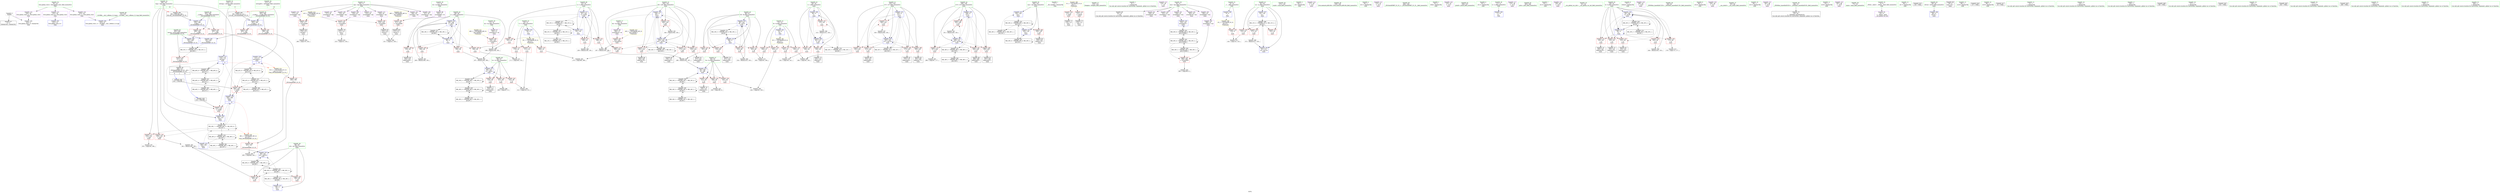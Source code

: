 digraph "SVFG" {
	label="SVFG";

	Node0x55fef9fcc8f0 [shape=record,color=grey,label="{NodeID: 0\nNullPtr}"];
	Node0x55fef9fcc8f0 -> Node0x55fef9ffff50[style=solid];
	Node0x55fef9fcc8f0 -> Node0x55fefa002320[style=solid];
	Node0x55fefa001910 [shape=record,color=red,label="{NodeID: 194\n408\<--393\n\<--__a.addr\n_ZSt3minIiERKT_S2_S2_\n}"];
	Node0x55fefa001910 -> Node0x55fefa00bea0[style=solid];
	Node0x55fef9ffeaa0 [shape=record,color=purple,label="{NodeID: 111\n315\<--26\narrayidx89\<--mp\nmain\n}"];
	Node0x55fef9fd2f10 [shape=record,color=green,label="{NodeID: 28\n15\<--16\ndy\<--dy_field_insensitive\nGlob }"];
	Node0x55fef9fd2f10 -> Node0x55fef9ffdf40[style=solid];
	Node0x55fefa0104c0 [shape=record,color=grey,label="{NodeID: 305\n288 = cmp(287, 177, )\n}"];
	Node0x55fefa003120 [shape=record,color=blue,label="{NodeID: 222\n100\<--259\ncan\<--\nmain\n}"];
	Node0x55fefa003120 -> Node0x55fefa020340[style=dashed];
	Node0x55fefa004b10 [shape=record,color=red,label="{NodeID: 139\n140\<--84\n\<--i\nmain\n}"];
	Node0x55fefa004b10 -> Node0x55fefa011240[style=solid];
	Node0x55fef9fff510 [shape=record,color=green,label="{NodeID: 56\n112\<--113\nref.tmp95\<--ref.tmp95_field_insensitive\nmain\n|{|<s1>10}}"];
	Node0x55fef9fff510 -> Node0x55fefa0036d0[style=solid];
	Node0x55fef9fff510:s1 -> Node0x55fefa0503b0[style=solid,color=red];
	Node0x55fefa036a60 [shape=record,color=yellow,style=double,label="{NodeID: 416\n36V_1 = ENCHI(MR_36V_0)\npts\{107 \}\nFun[_ZSt3minIiERKT_S2_S2_]}"];
	Node0x55fefa036a60 -> Node0x55fefa001c50[style=dashed];
	Node0x55fefa0061d0 [shape=record,color=red,label="{NodeID: 167\n262\<--102\n\<--i57\nmain\n}"];
	Node0x55fefa0061d0 -> Node0x55fefa00fd40[style=solid];
	Node0x55fefa000db0 [shape=record,color=black,label="{NodeID: 84\n279\<--278\nconv69\<--\nmain\n}"];
	Node0x55fefa000db0 -> Node0x55fefa010340[style=solid];
	Node0x55fef9fd0540 [shape=record,color=green,label="{NodeID: 1\n7\<--1\n__dso_handle\<--dummyObj\nGlob }"];
	Node0x55fefa029440 [shape=record,color=black,label="{NodeID: 361\nMR_36V_7 = PHI(MR_36V_11, MR_36V_6, )\npts\{107 \}\n|{|<s6>9}}"];
	Node0x55fefa029440 -> Node0x55fefa0069f0[style=dashed];
	Node0x55fefa029440 -> Node0x55fefa006ac0[style=dashed];
	Node0x55fefa029440 -> Node0x55fefa0072e0[style=dashed];
	Node0x55fefa029440 -> Node0x55fefa003600[style=dashed];
	Node0x55fefa029440 -> Node0x55fefa01c340[style=dashed];
	Node0x55fefa029440 -> Node0x55fefa029440[style=dashed];
	Node0x55fefa029440:s6 -> Node0x55fefa036a60[style=dashed,color=red];
	Node0x55fefa0019e0 [shape=record,color=red,label="{NodeID: 195\n399\<--395\n\<--__b.addr\n_ZSt3minIiERKT_S2_S2_\n}"];
	Node0x55fefa0019e0 -> Node0x55fefa001b80[style=solid];
	Node0x55fef9ffeb70 [shape=record,color=purple,label="{NodeID: 112\n318\<--26\narrayidx91\<--mp\nmain\n}"];
	Node0x55fef9ffeb70 -> Node0x55fefa007480[style=solid];
	Node0x55fef9fd3010 [shape=record,color=green,label="{NodeID: 29\n17\<--18\nch\<--ch_field_insensitive\nGlob }"];
	Node0x55fef9fd3010 -> Node0x55fef9ffe010[style=solid];
	Node0x55fefa009330 [shape=record,color=yellow,style=double,label="{NodeID: 389\n2V_1 = ENCHI(MR_2V_0)\npts\{1 \}\nFun[main]}"];
	Node0x55fefa009330 -> Node0x55fefa004700[style=dashed];
	Node0x55fefa009330 -> Node0x55fefa0047d0[style=dashed];
	Node0x55fefa010640 [shape=record,color=grey,label="{NodeID: 306\n212 = cmp(210, 211, )\n}"];
	Node0x55fefa0031f0 [shape=record,color=blue,label="{NodeID: 223\n102\<--9\ni57\<--\nmain\n}"];
	Node0x55fefa0031f0 -> Node0x55fefa0061d0[style=dashed];
	Node0x55fefa0031f0 -> Node0x55fefa0062a0[style=dashed];
	Node0x55fefa0031f0 -> Node0x55fefa006370[style=dashed];
	Node0x55fefa0031f0 -> Node0x55fefa006440[style=dashed];
	Node0x55fefa0031f0 -> Node0x55fefa006510[style=dashed];
	Node0x55fefa0031f0 -> Node0x55fefa00ba90[style=dashed];
	Node0x55fefa0031f0 -> Node0x55fefa01f630[style=dashed];
	Node0x55fefa004be0 [shape=record,color=red,label="{NodeID: 140\n144\<--84\n\<--i\nmain\n}"];
	Node0x55fefa004be0 -> Node0x55fefa0004c0[style=solid];
	Node0x55fef9fff5e0 [shape=record,color=green,label="{NodeID: 57\n119\<--120\nfreopen\<--freopen_field_insensitive\n}"];
	Node0x55fefa0062a0 [shape=record,color=red,label="{NodeID: 168\n272\<--102\n\<--i57\nmain\n}"];
	Node0x55fefa0062a0 -> Node0x55fefa000c10[style=solid];
	Node0x55fefa000e80 [shape=record,color=black,label="{NodeID: 85\n291\<--290\nidxprom77\<--\nmain\n}"];
	Node0x55fef9fd2300 [shape=record,color=green,label="{NodeID: 2\n9\<--1\n\<--dummyObj\nCan only get source location for instruction, argument, global var or function.}"];
	Node0x55fefa001ab0 [shape=record,color=red,label="{NodeID: 196\n405\<--395\n\<--__b.addr\n_ZSt3minIiERKT_S2_S2_\n}"];
	Node0x55fefa001ab0 -> Node0x55fefa00bdd0[style=solid];
	Node0x55fef9ffec40 [shape=record,color=purple,label="{NodeID: 113\n116\<--28\n\<--.str\nmain\n}"];
	Node0x55fef9fd3110 [shape=record,color=green,label="{NodeID: 30\n19\<--21\nhas\<--has_field_insensitive\nGlob }"];
	Node0x55fef9fd3110 -> Node0x55fefa000120[style=solid];
	Node0x55fef9fd3110 -> Node0x55fef9ffe0e0[style=solid];
	Node0x55fef9fd3110 -> Node0x55fef9ffe1b0[style=solid];
	Node0x55fef9fd3110 -> Node0x55fef9ffe280[style=solid];
	Node0x55fef9fd3110 -> Node0x55fef9ffe350[style=solid];
	Node0x55fef9fd3110 -> Node0x55fef9ffe420[style=solid];
	Node0x55fef9fd3110 -> Node0x55fef9ffe4f0[style=solid];
	Node0x55fefa009440 [shape=record,color=yellow,style=double,label="{NodeID: 390\n4V_1 = ENCHI(MR_4V_0)\npts\{10 \}\nFun[main]}"];
	Node0x55fefa009440 -> Node0x55fefa004080[style=dashed];
	Node0x55fefa0107c0 [shape=record,color=grey,label="{NodeID: 307\n335 = cmp(334, 284, )\n}"];
	Node0x55fefa0032c0 [shape=record,color=blue,label="{NodeID: 224\n104\<--9\nj61\<--\nmain\n}"];
	Node0x55fefa0032c0 -> Node0x55fefa0065e0[style=dashed];
	Node0x55fefa0032c0 -> Node0x55fefa0066b0[style=dashed];
	Node0x55fefa0032c0 -> Node0x55fefa006780[style=dashed];
	Node0x55fefa0032c0 -> Node0x55fefa006850[style=dashed];
	Node0x55fefa0032c0 -> Node0x55fefa006920[style=dashed];
	Node0x55fefa0032c0 -> Node0x55fefa0032c0[style=dashed];
	Node0x55fefa0032c0 -> Node0x55fefa00b9c0[style=dashed];
	Node0x55fefa0032c0 -> Node0x55fefa01f720[style=dashed];
	Node0x55fefa004cb0 [shape=record,color=red,label="{NodeID: 141\n151\<--84\n\<--i\nmain\n}"];
	Node0x55fefa004cb0 -> Node0x55fefa00f740[style=solid];
	Node0x55fef9fff6e0 [shape=record,color=green,label="{NodeID: 58\n127\<--128\nscanf\<--scanf_field_insensitive\n}"];
	Node0x55fefa006370 [shape=record,color=red,label="{NodeID: 169\n290\<--102\n\<--i57\nmain\n}"];
	Node0x55fefa006370 -> Node0x55fefa000e80[style=solid];
	Node0x55fefa000f50 [shape=record,color=black,label="{NodeID: 86\n294\<--293\nidxprom79\<--\nmain\n}"];
	Node0x55fef9fd2390 [shape=record,color=green,label="{NodeID: 3\n28\<--1\n.str\<--dummyObj\nGlob }"];
	Node0x55fefa001b80 [shape=record,color=red,label="{NodeID: 197\n400\<--399\n\<--\n_ZSt3minIiERKT_S2_S2_\n}"];
	Node0x55fefa001b80 -> Node0x55fefa00fbc0[style=solid];
	Node0x55fef9ffed10 [shape=record,color=purple,label="{NodeID: 114\n117\<--30\n\<--.str.1\nmain\n}"];
	Node0x55fef9fd3210 [shape=record,color=green,label="{NodeID: 31\n22\<--23\nR\<--R_field_insensitive\nGlob }"];
	Node0x55fef9fd3210 -> Node0x55fefa004150[style=solid];
	Node0x55fef9fd3210 -> Node0x55fefa004220[style=solid];
	Node0x55fef9fd3210 -> Node0x55fefa0042f0[style=solid];
	Node0x55fef9fd3210 -> Node0x55fefa0043c0[style=solid];
	Node0x55fef9fd3210 -> Node0x55fefa001f20[style=solid];
	Node0x55fefa009520 [shape=record,color=yellow,style=double,label="{NodeID: 391\n6V_1 = ENCHI(MR_6V_0)\npts\{23 \}\nFun[main]}"];
	Node0x55fefa009520 -> Node0x55fefa004150[style=dashed];
	Node0x55fefa009520 -> Node0x55fefa004220[style=dashed];
	Node0x55fefa009520 -> Node0x55fefa0042f0[style=dashed];
	Node0x55fefa009520 -> Node0x55fefa0043c0[style=dashed];
	Node0x55fefa010940 [shape=record,color=grey,label="{NodeID: 308\n208 = cmp(207, 9, )\n}"];
	Node0x55fefa003390 [shape=record,color=blue,label="{NodeID: 225\n106\<--284\ntmp\<--\nmain\n}"];
	Node0x55fefa003390 -> Node0x55fefa029440[style=dashed];
	Node0x55fefa004d80 [shape=record,color=red,label="{NodeID: 142\n163\<--86\n\<--i8\nmain\n}"];
	Node0x55fefa004d80 -> Node0x55fefa0110c0[style=solid];
	Node0x55fef9fff7e0 [shape=record,color=green,label="{NodeID: 59\n159\<--160\nllvm.memset.p0i8.i64\<--llvm.memset.p0i8.i64_field_insensitive\n}"];
	Node0x55fefa006440 [shape=record,color=red,label="{NodeID: 170\n313\<--102\n\<--i57\nmain\n}"];
	Node0x55fefa006440 -> Node0x55fefa001290[style=solid];
	Node0x55fefa001020 [shape=record,color=black,label="{NodeID: 87\n297\<--296\nidxprom81\<--\nmain\n}"];
	Node0x55fef9fd2420 [shape=record,color=green,label="{NodeID: 4\n30\<--1\n.str.1\<--dummyObj\nGlob }"];
	Node0x55fefa001c50 [shape=record,color=red,label="{NodeID: 198\n402\<--401\n\<--\n_ZSt3minIiERKT_S2_S2_\n}"];
	Node0x55fefa001c50 -> Node0x55fefa00fbc0[style=solid];
	Node0x55fef9ffede0 [shape=record,color=purple,label="{NodeID: 115\n122\<--33\n\<--.str.2\nmain\n}"];
	Node0x55fef9fd3310 [shape=record,color=green,label="{NodeID: 32\n24\<--25\nC\<--C_field_insensitive\nGlob }"];
	Node0x55fef9fd3310 -> Node0x55fefa004490[style=solid];
	Node0x55fef9fd3310 -> Node0x55fefa004560[style=solid];
	Node0x55fef9fd3310 -> Node0x55fefa004630[style=solid];
	Node0x55fef9fd3310 -> Node0x55fefa002020[style=solid];
	Node0x55fefa035560 [shape=record,color=yellow,style=double,label="{NodeID: 392\n8V_1 = ENCHI(MR_8V_0)\npts\{25 \}\nFun[main]}"];
	Node0x55fefa035560 -> Node0x55fefa004490[style=dashed];
	Node0x55fefa035560 -> Node0x55fefa004560[style=dashed];
	Node0x55fefa035560 -> Node0x55fefa004630[style=dashed];
	Node0x55fefa010ac0 [shape=record,color=grey,label="{NodeID: 309\n204 = cmp(202, 203, )\n}"];
	Node0x55fefa003460 [shape=record,color=blue,label="{NodeID: 226\n108\<--9\nk73\<--\nmain\n}"];
	Node0x55fefa003460 -> Node0x55fefa006b90[style=dashed];
	Node0x55fefa003460 -> Node0x55fefa006c60[style=dashed];
	Node0x55fefa003460 -> Node0x55fefa006d30[style=dashed];
	Node0x55fefa003460 -> Node0x55fefa006e00[style=dashed];
	Node0x55fefa003460 -> Node0x55fefa00b750[style=dashed];
	Node0x55fefa003460 -> Node0x55fefa01c840[style=dashed];
	Node0x55fefa004e50 [shape=record,color=red,label="{NodeID: 143\n181\<--86\n\<--i8\nmain\n}"];
	Node0x55fefa004e50 -> Node0x55fefa00e9c0[style=solid];
	Node0x55fef9fff8e0 [shape=record,color=green,label="{NodeID: 60\n304\<--305\n_ZSt3minIiERKT_S2_S2_\<--_ZSt3minIiERKT_S2_S2__field_insensitive\n}"];
	Node0x55fefa006510 [shape=record,color=red,label="{NodeID: 171\n349\<--102\n\<--i57\nmain\n}"];
	Node0x55fefa006510 -> Node0x55fefa00f8c0[style=solid];
	Node0x55fefa0010f0 [shape=record,color=black,label="{NodeID: 88\n309\<--308\nidxprom85\<--\nmain\n}"];
	Node0x55fef9fd24b0 [shape=record,color=green,label="{NodeID: 5\n32\<--1\nstdin\<--dummyObj\nGlob }"];
	Node0x55fefa001d20 [shape=record,color=blue,label="{NodeID: 199\n8\<--9\n_\<--\nGlob }"];
	Node0x55fefa001d20 -> Node0x55fefa009440[style=dashed];
	Node0x55fefa0037d0 [shape=record,color=purple,label="{NodeID: 116\n123\<--35\n\<--.str.3\nmain\n}"];
	Node0x55fef9fd3410 [shape=record,color=green,label="{NodeID: 33\n26\<--27\nmp\<--mp_field_insensitive\nGlob }"];
	Node0x55fef9fd3410 -> Node0x55fef9ffe5c0[style=solid];
	Node0x55fef9fd3410 -> Node0x55fef9ffe690[style=solid];
	Node0x55fef9fd3410 -> Node0x55fef9ffe760[style=solid];
	Node0x55fef9fd3410 -> Node0x55fef9ffe830[style=solid];
	Node0x55fef9fd3410 -> Node0x55fef9ffe900[style=solid];
	Node0x55fef9fd3410 -> Node0x55fef9ffe9d0[style=solid];
	Node0x55fef9fd3410 -> Node0x55fef9ffeaa0[style=solid];
	Node0x55fef9fd3410 -> Node0x55fef9ffeb70[style=solid];
	Node0x55fefa010c40 [shape=record,color=grey,label="{NodeID: 310\n200 = cmp(199, 9, )\n}"];
	Node0x55fefa003530 [shape=record,color=blue,label="{NodeID: 227\n110\<--130\nref.tmp\<--\nmain\n|{|<s3>9}}"];
	Node0x55fefa003530 -> Node0x55fefa0072e0[style=dashed];
	Node0x55fefa003530 -> Node0x55fefa007550[style=dashed];
	Node0x55fefa003530 -> Node0x55fefa02ad40[style=dashed];
	Node0x55fefa003530:s3 -> Node0x55fefa036950[style=dashed,color=red];
	Node0x55fefa004f20 [shape=record,color=red,label="{NodeID: 144\n226\<--86\n\<--i8\nmain\n}"];
	Node0x55fefa004f20 -> Node0x55fefa0009a0[style=solid];
	Node0x55fef9fff9e0 [shape=record,color=green,label="{NodeID: 61\n356\<--357\nprintf\<--printf_field_insensitive\n}"];
	Node0x55fefa0065e0 [shape=record,color=red,label="{NodeID: 172\n268\<--104\n\<--j61\nmain\n}"];
	Node0x55fefa0065e0 -> Node0x55fefa0101c0[style=solid];
	Node0x55fefa0011c0 [shape=record,color=black,label="{NodeID: 89\n312\<--311\nconv87\<--\nmain\n}"];
	Node0x55fefa0011c0 -> Node0x55fefa00fa40[style=solid];
	Node0x55fef9fd14c0 [shape=record,color=green,label="{NodeID: 6\n33\<--1\n.str.2\<--dummyObj\nGlob }"];
	Node0x55fefa02ad40 [shape=record,color=black,label="{NodeID: 366\nMR_40V_8 = PHI(MR_40V_7, MR_40V_6, )\npts\{111 \}\n}"];
	Node0x55fefa02ad40 -> Node0x55fefa003530[style=dashed];
	Node0x55fefa02ad40 -> Node0x55fefa01cd40[style=dashed];
	Node0x55fefa02ad40 -> Node0x55fefa02ad40[style=dashed];
	Node0x55fefa001e20 [shape=record,color=blue,label="{NodeID: 200\n11\<--9\nn\<--\nGlob }"];
	Node0x55fefa0038a0 [shape=record,color=purple,label="{NodeID: 117\n125\<--38\n\<--.str.4\nmain\n}"];
	Node0x55fef9fd3510 [shape=record,color=green,label="{NodeID: 34\n50\<--54\nllvm.global_ctors\<--llvm.global_ctors_field_insensitive\nGlob }"];
	Node0x55fef9fd3510 -> Node0x55fefa003d80[style=solid];
	Node0x55fef9fd3510 -> Node0x55fefa003e80[style=solid];
	Node0x55fef9fd3510 -> Node0x55fefa003f80[style=solid];
	Node0x55fefa010dc0 [shape=record,color=grey,label="{NodeID: 311\n171 = cmp(169, 170, )\n}"];
	Node0x55fefa003600 [shape=record,color=blue,label="{NodeID: 228\n106\<--306\ntmp\<--\nmain\n|{|<s3>10}}"];
	Node0x55fefa003600 -> Node0x55fefa007550[style=dashed];
	Node0x55fefa003600 -> Node0x55fefa00b680[style=dashed];
	Node0x55fefa003600 -> Node0x55fefa029440[style=dashed];
	Node0x55fefa003600:s3 -> Node0x55fefa036a60[style=dashed,color=red];
	Node0x55fefa004ff0 [shape=record,color=red,label="{NodeID: 145\n253\<--86\n\<--i8\nmain\n}"];
	Node0x55fefa004ff0 -> Node0x55fefa00e540[style=solid];
	Node0x55fef9fffae0 [shape=record,color=green,label="{NodeID: 62\n363\<--364\nputs\<--puts_field_insensitive\n}"];
	Node0x55fefa0066b0 [shape=record,color=red,label="{NodeID: 173\n275\<--104\n\<--j61\nmain\n}"];
	Node0x55fefa0066b0 -> Node0x55fefa000ce0[style=solid];
	Node0x55fefa001290 [shape=record,color=black,label="{NodeID: 90\n314\<--313\nidxprom88\<--\nmain\n}"];
	Node0x55fef9fd1550 [shape=record,color=green,label="{NodeID: 7\n35\<--1\n.str.3\<--dummyObj\nGlob }"];
	Node0x55fefa02b240 [shape=record,color=black,label="{NodeID: 367\nMR_42V_9 = PHI(MR_42V_8, MR_42V_6, )\npts\{113 \}\n}"];
	Node0x55fefa02b240 -> Node0x55fefa0072e0[style=dashed];
	Node0x55fefa02b240 -> Node0x55fefa0036d0[style=dashed];
	Node0x55fefa02b240 -> Node0x55fefa01d240[style=dashed];
	Node0x55fefa02b240 -> Node0x55fefa02b240[style=dashed];
	Node0x55fefa00e540 [shape=record,color=grey,label="{NodeID: 284\n254 = Binary(253, 130, )\n}"];
	Node0x55fefa00e540 -> Node0x55fefa002f80[style=solid];
	Node0x55fefa001f20 [shape=record,color=blue,label="{NodeID: 201\n22\<--9\nR\<--\nGlob }"];
	Node0x55fefa001f20 -> Node0x55fefa009520[style=dashed];
	Node0x55fefa003970 [shape=record,color=purple,label="{NodeID: 118\n136\<--40\n\<--.str.5\nmain\n}"];
	Node0x55fef9fd3610 [shape=record,color=green,label="{NodeID: 35\n55\<--56\n__cxx_global_var_init\<--__cxx_global_var_init_field_insensitive\n}"];
	Node0x55fefa010f40 [shape=record,color=grey,label="{NodeID: 312\n176 = cmp(175, 177, )\n}"];
	Node0x55fefa0036d0 [shape=record,color=blue,label="{NodeID: 229\n112\<--9\nref.tmp95\<--\nmain\n|{|<s2>10}}"];
	Node0x55fefa0036d0 -> Node0x55fefa007550[style=dashed];
	Node0x55fefa0036d0 -> Node0x55fefa02b240[style=dashed];
	Node0x55fefa0036d0:s2 -> Node0x55fefa036950[style=dashed,color=red];
	Node0x55fefa0050c0 [shape=record,color=red,label="{NodeID: 146\n169\<--88\n\<--j\nmain\n}"];
	Node0x55fefa0050c0 -> Node0x55fefa010dc0[style=solid];
	Node0x55fef9fffbe0 [shape=record,color=green,label="{NodeID: 63\n391\<--392\nretval\<--retval_field_insensitive\n_ZSt3minIiERKT_S2_S2_\n}"];
	Node0x55fef9fffbe0 -> Node0x55fefa001770[style=solid];
	Node0x55fef9fffbe0 -> Node0x55fefa00bdd0[style=solid];
	Node0x55fef9fffbe0 -> Node0x55fefa00bea0[style=solid];
	Node0x55fefa006780 [shape=record,color=red,label="{NodeID: 174\n293\<--104\n\<--j61\nmain\n}"];
	Node0x55fefa006780 -> Node0x55fefa000f50[style=solid];
	Node0x55fefa001360 [shape=record,color=black,label="{NodeID: 91\n317\<--316\nidxprom90\<--\nmain\n}"];
	Node0x55fef9fd15e0 [shape=record,color=green,label="{NodeID: 8\n37\<--1\nstdout\<--dummyObj\nGlob }"];
	Node0x55fefa02b740 [shape=record,color=black,label="{NodeID: 368\nMR_55V_3 = PHI(MR_55V_4, MR_55V_2, )\npts\{392 \}\n}"];
	Node0x55fefa02b740 -> Node0x55fefa001770[style=dashed];
	Node0x55fefa00e6c0 [shape=record,color=grey,label="{NodeID: 285\n249 = Binary(248, 130, )\n}"];
	Node0x55fefa00e6c0 -> Node0x55fefa002eb0[style=solid];
	Node0x55fefa002020 [shape=record,color=blue,label="{NodeID: 202\n24\<--9\nC\<--\nGlob }"];
	Node0x55fefa002020 -> Node0x55fefa035560[style=dashed];
	Node0x55fefa003a40 [shape=record,color=purple,label="{NodeID: 119\n148\<--42\n\<--.str.6\nmain\n}"];
	Node0x55fef9fd3710 [shape=record,color=green,label="{NodeID: 36\n59\<--60\n_ZNSt8ios_base4InitC1Ev\<--_ZNSt8ios_base4InitC1Ev_field_insensitive\n}"];
	Node0x55fefa0110c0 [shape=record,color=grey,label="{NodeID: 313\n165 = cmp(163, 164, )\n}"];
	Node0x55fefa00b680 [shape=record,color=blue,label="{NodeID: 230\n106\<--325\ntmp\<--\nmain\n}"];
	Node0x55fefa00b680 -> Node0x55fefa029440[style=dashed];
	Node0x55fefa005190 [shape=record,color=red,label="{NodeID: 147\n190\<--88\n\<--j\nmain\n}"];
	Node0x55fefa005190 -> Node0x55fefa00f5c0[style=solid];
	Node0x55fef9fffcb0 [shape=record,color=green,label="{NodeID: 64\n393\<--394\n__a.addr\<--__a.addr_field_insensitive\n_ZSt3minIiERKT_S2_S2_\n}"];
	Node0x55fef9fffcb0 -> Node0x55fefa001840[style=solid];
	Node0x55fef9fffcb0 -> Node0x55fefa001910[style=solid];
	Node0x55fef9fffcb0 -> Node0x55fefa00bc30[style=solid];
	Node0x55fefa006850 [shape=record,color=red,label="{NodeID: 175\n316\<--104\n\<--j61\nmain\n}"];
	Node0x55fefa006850 -> Node0x55fefa001360[style=solid];
	Node0x55fefa001430 [shape=record,color=black,label="{NodeID: 92\n320\<--319\nconv92\<--\nmain\n}"];
	Node0x55fefa001430 -> Node0x55fefa00fa40[style=solid];
	Node0x55fef9fd1670 [shape=record,color=green,label="{NodeID: 9\n38\<--1\n.str.4\<--dummyObj\nGlob }"];
	Node0x55fefa02bc40 [shape=record,color=black,label="{NodeID: 369\nMR_12V_3 = PHI(MR_12V_4, MR_12V_2, )\npts\{83 \}\n}"];
	Node0x55fefa02bc40 -> Node0x55fefa0048a0[style=dashed];
	Node0x55fefa02bc40 -> Node0x55fefa004970[style=dashed];
	Node0x55fefa02bc40 -> Node0x55fefa004a40[style=dashed];
	Node0x55fefa02bc40 -> Node0x55fefa00bb60[style=dashed];
	Node0x55fefa00e840 [shape=record,color=grey,label="{NodeID: 286\n372 = Binary(371, 130, )\n}"];
	Node0x55fefa00e840 -> Node0x55fefa00bb60[style=solid];
	Node0x55fefa002120 [shape=record,color=blue,label="{NodeID: 203\n422\<--51\nllvm.global_ctors_0\<--\nGlob }"];
	Node0x55fefa003b10 [shape=record,color=purple,label="{NodeID: 120\n354\<--44\n\<--.str.7\nmain\n}"];
	Node0x55fef9ffd5a0 [shape=record,color=green,label="{NodeID: 37\n65\<--66\n__cxa_atexit\<--__cxa_atexit_field_insensitive\n}"];
	Node0x55fefa011240 [shape=record,color=grey,label="{NodeID: 314\n142 = cmp(140, 141, )\n}"];
	Node0x55fefa00b750 [shape=record,color=blue,label="{NodeID: 231\n108\<--331\nk73\<--inc100\nmain\n}"];
	Node0x55fefa00b750 -> Node0x55fefa006b90[style=dashed];
	Node0x55fefa00b750 -> Node0x55fefa006c60[style=dashed];
	Node0x55fefa00b750 -> Node0x55fefa006d30[style=dashed];
	Node0x55fefa00b750 -> Node0x55fefa006e00[style=dashed];
	Node0x55fefa00b750 -> Node0x55fefa00b750[style=dashed];
	Node0x55fefa00b750 -> Node0x55fefa01c840[style=dashed];
	Node0x55fefa005260 [shape=record,color=red,label="{NodeID: 148\n229\<--88\n\<--j\nmain\n}"];
	Node0x55fefa005260 -> Node0x55fefa000a70[style=solid];
	Node0x55fef9fffd80 [shape=record,color=green,label="{NodeID: 65\n395\<--396\n__b.addr\<--__b.addr_field_insensitive\n_ZSt3minIiERKT_S2_S2_\n}"];
	Node0x55fef9fffd80 -> Node0x55fefa0019e0[style=solid];
	Node0x55fef9fffd80 -> Node0x55fefa001ab0[style=solid];
	Node0x55fef9fffd80 -> Node0x55fefa00bd00[style=solid];
	Node0x55fefa006920 [shape=record,color=red,label="{NodeID: 176\n344\<--104\n\<--j61\nmain\n}"];
	Node0x55fefa006920 -> Node0x55fefa00f140[style=solid];
	Node0x55fefa001500 [shape=record,color=black,label="{NodeID: 93\n359\<--358\ntobool113\<--\nmain\n}"];
	Node0x55fef9fd0240 [shape=record,color=green,label="{NodeID: 10\n40\<--1\n.str.5\<--dummyObj\nGlob }"];
	Node0x55fefa02c140 [shape=record,color=black,label="{NodeID: 370\nMR_14V_2 = PHI(MR_14V_4, MR_14V_1, )\npts\{85 \}\n}"];
	Node0x55fefa02c140 -> Node0x55fefa0025c0[style=dashed];
	Node0x55fefa00e9c0 [shape=record,color=grey,label="{NodeID: 287\n188 = Binary(181, 187, )\n}"];
	Node0x55fefa00e9c0 -> Node0x55fefa002aa0[style=solid];
	Node0x55fefa002220 [shape=record,color=blue,label="{NodeID: 204\n423\<--52\nllvm.global_ctors_1\<--_GLOBAL__sub_I_elfness_0_0.cpp\nGlob }"];
	Node0x55fefa003be0 [shape=record,color=purple,label="{NodeID: 121\n361\<--46\n\<--.str.8\nmain\n}"];
	Node0x55fef9ffd630 [shape=record,color=green,label="{NodeID: 38\n64\<--70\n_ZNSt8ios_base4InitD1Ev\<--_ZNSt8ios_base4InitD1Ev_field_insensitive\n}"];
	Node0x55fef9ffd630 -> Node0x55fefa000220[style=solid];
	Node0x55fefa0113c0 [shape=record,color=grey,label="{NodeID: 315\n134 = cmp(132, 133, )\n}"];
	Node0x55fefa00b820 [shape=record,color=blue,label="{NodeID: 232\n100\<--156\ncan\<--\nmain\n}"];
	Node0x55fefa00b820 -> Node0x55fefa024e40[style=dashed];
	Node0x55fefa005330 [shape=record,color=red,label="{NodeID: 149\n248\<--88\n\<--j\nmain\n}"];
	Node0x55fefa005330 -> Node0x55fefa00e6c0[style=solid];
	Node0x55fef9fffe50 [shape=record,color=green,label="{NodeID: 66\n52\<--418\n_GLOBAL__sub_I_elfness_0_0.cpp\<--_GLOBAL__sub_I_elfness_0_0.cpp_field_insensitive\n}"];
	Node0x55fef9fffe50 -> Node0x55fefa002220[style=solid];
	Node0x55fefa0069f0 [shape=record,color=red,label="{NodeID: 177\n334\<--106\n\<--tmp\nmain\n}"];
	Node0x55fefa0069f0 -> Node0x55fefa0107c0[style=solid];
	Node0x55fefa0015d0 [shape=record,color=black,label="{NodeID: 94\n388\<--411\n_ZSt3minIiERKT_S2_S2__ret\<--\n_ZSt3minIiERKT_S2_S2_\n|{<s0>9|<s1>10}}"];
	Node0x55fefa0015d0:s0 -> Node0x55fefa04fab0[style=solid,color=blue];
	Node0x55fefa0015d0:s1 -> Node0x55fefa04fca0[style=solid,color=blue];
	Node0x55fef9fd02d0 [shape=record,color=green,label="{NodeID: 11\n42\<--1\n.str.6\<--dummyObj\nGlob }"];
	Node0x55fefa02c640 [shape=record,color=black,label="{NodeID: 371\nMR_16V_2 = PHI(MR_16V_4, MR_16V_1, )\npts\{87 \}\n}"];
	Node0x55fefa02c640 -> Node0x55fefa002760[style=dashed];
	Node0x55fefa00eb40 [shape=record,color=grey,label="{NodeID: 288\n187 = Binary(185, 186, )\n}"];
	Node0x55fefa00eb40 -> Node0x55fefa00e9c0[style=solid];
	Node0x55fefa002320 [shape=record,color=blue, style = dotted,label="{NodeID: 205\n424\<--3\nllvm.global_ctors_2\<--dummyVal\nGlob }"];
	Node0x55fefa003cb0 [shape=record,color=purple,label="{NodeID: 122\n367\<--48\n\<--.str.9\nmain\n}"];
	Node0x55fef9ffd6f0 [shape=record,color=green,label="{NodeID: 39\n77\<--78\nmain\<--main_field_insensitive\n}"];
	Node0x55fefa00b8f0 [shape=record,color=blue,label="{NodeID: 233\n98\<--341\nret\<--add105\nmain\n}"];
	Node0x55fefa00b8f0 -> Node0x55fefa024940[style=dashed];
	Node0x55fefa005400 [shape=record,color=red,label="{NodeID: 150\n175\<--90\n\<--k\nmain\n}"];
	Node0x55fefa005400 -> Node0x55fefa010f40[style=solid];
	Node0x55fef9ffff50 [shape=record,color=black,label="{NodeID: 67\n2\<--3\ndummyVal\<--dummyVal\n}"];
	Node0x55fefa006ac0 [shape=record,color=red,label="{NodeID: 178\n339\<--106\n\<--tmp\nmain\n}"];
	Node0x55fefa006ac0 -> Node0x55fefa00f2c0[style=solid];
	Node0x55fefa0016a0 [shape=record,color=purple,label="{NodeID: 95\n61\<--4\n\<--_ZStL8__ioinit\n__cxx_global_var_init\n}"];
	Node0x55fef9fd03a0 [shape=record,color=green,label="{NodeID: 12\n44\<--1\n.str.7\<--dummyObj\nGlob }"];
	Node0x55fefa04f7b0 [shape=record,color=black,label="{NodeID: 455\n126 = PHI()\n}"];
	Node0x55fefa02cb40 [shape=record,color=black,label="{NodeID: 372\nMR_18V_2 = PHI(MR_18V_3, MR_18V_1, )\npts\{89 \}\n}"];
	Node0x55fefa02cb40 -> Node0x55fefa002830[style=dashed];
	Node0x55fefa02cb40 -> Node0x55fefa02cb40[style=dashed];
	Node0x55fefa00ecc0 [shape=record,color=grey,label="{NodeID: 289\n239 = Binary(238, 130, )\n}"];
	Node0x55fefa00ecc0 -> Node0x55fefa002d10[style=solid];
	Node0x55fefa002420 [shape=record,color=blue,label="{NodeID: 206\n80\<--9\nretval\<--\nmain\n}"];
	Node0x55fefa003d80 [shape=record,color=purple,label="{NodeID: 123\n422\<--50\nllvm.global_ctors_0\<--llvm.global_ctors\nGlob }"];
	Node0x55fefa003d80 -> Node0x55fefa002120[style=solid];
	Node0x55fef9ffd7f0 [shape=record,color=green,label="{NodeID: 40\n80\<--81\nretval\<--retval_field_insensitive\nmain\n}"];
	Node0x55fef9ffd7f0 -> Node0x55fefa002420[style=solid];
	Node0x55fefa00b9c0 [shape=record,color=blue,label="{NodeID: 234\n104\<--345\nj61\<--inc107\nmain\n}"];
	Node0x55fefa00b9c0 -> Node0x55fefa0065e0[style=dashed];
	Node0x55fefa00b9c0 -> Node0x55fefa0066b0[style=dashed];
	Node0x55fefa00b9c0 -> Node0x55fefa006780[style=dashed];
	Node0x55fefa00b9c0 -> Node0x55fefa006850[style=dashed];
	Node0x55fefa00b9c0 -> Node0x55fefa006920[style=dashed];
	Node0x55fefa00b9c0 -> Node0x55fefa0032c0[style=dashed];
	Node0x55fefa00b9c0 -> Node0x55fefa00b9c0[style=dashed];
	Node0x55fefa00b9c0 -> Node0x55fefa01f720[style=dashed];
	Node0x55fefa0054d0 [shape=record,color=red,label="{NodeID: 151\n182\<--90\n\<--k\nmain\n}"];
	Node0x55fefa0054d0 -> Node0x55fefa000590[style=solid];
	Node0x55fefa000050 [shape=record,color=black,label="{NodeID: 68\n79\<--9\nmain_ret\<--\nmain\n}"];
	Node0x55fefa024440 [shape=record,color=black,label="{NodeID: 345\nMR_50V_4 = PHI(MR_50V_5, MR_50V_3, )\npts\{210000 \}\n}"];
	Node0x55fefa024440 -> Node0x55fefa007210[style=dashed];
	Node0x55fefa024440 -> Node0x55fefa024440[style=dashed];
	Node0x55fefa024440 -> Node0x55fefa027640[style=dashed];
	Node0x55fefa024440 -> Node0x55fefa007f30[style=dashed];
	Node0x55fefa006b90 [shape=record,color=red,label="{NodeID: 179\n287\<--108\n\<--k73\nmain\n}"];
	Node0x55fefa006b90 -> Node0x55fefa0104c0[style=solid];
	Node0x55fef9ffde70 [shape=record,color=purple,label="{NodeID: 96\n184\<--13\narrayidx20\<--dx\nmain\n}"];
	Node0x55fef9ffde70 -> Node0x55fefa006ed0[style=solid];
	Node0x55fef9fd0470 [shape=record,color=green,label="{NodeID: 13\n46\<--1\n.str.8\<--dummyObj\nGlob }"];
	Node0x55fefa04f8b0 [shape=record,color=black,label="{NodeID: 456\n137 = PHI()\n}"];
	Node0x55fefa02d040 [shape=record,color=black,label="{NodeID: 373\nMR_20V_2 = PHI(MR_20V_3, MR_20V_1, )\npts\{91 \}\n}"];
	Node0x55fefa02d040 -> Node0x55fefa01e140[style=dashed];
	Node0x55fefa00ee40 [shape=record,color=grey,label="{NodeID: 290\n244 = Binary(243, 130, )\n}"];
	Node0x55fefa00ee40 -> Node0x55fefa002de0[style=solid];
	Node0x55fefa0024f0 [shape=record,color=blue,label="{NodeID: 207\n82\<--130\nca\<--\nmain\n}"];
	Node0x55fefa0024f0 -> Node0x55fefa02bc40[style=dashed];
	Node0x55fefa003e80 [shape=record,color=purple,label="{NodeID: 124\n423\<--50\nllvm.global_ctors_1\<--llvm.global_ctors\nGlob }"];
	Node0x55fefa003e80 -> Node0x55fefa002220[style=solid];
	Node0x55fef9ffd8c0 [shape=record,color=green,label="{NodeID: 41\n82\<--83\nca\<--ca_field_insensitive\nmain\n}"];
	Node0x55fef9ffd8c0 -> Node0x55fefa0048a0[style=solid];
	Node0x55fef9ffd8c0 -> Node0x55fefa004970[style=solid];
	Node0x55fef9ffd8c0 -> Node0x55fefa004a40[style=solid];
	Node0x55fef9ffd8c0 -> Node0x55fefa0024f0[style=solid];
	Node0x55fef9ffd8c0 -> Node0x55fefa00bb60[style=solid];
	Node0x55fefa00ba90 [shape=record,color=blue,label="{NodeID: 235\n102\<--350\ni57\<--inc110\nmain\n}"];
	Node0x55fefa00ba90 -> Node0x55fefa0061d0[style=dashed];
	Node0x55fefa00ba90 -> Node0x55fefa0062a0[style=dashed];
	Node0x55fefa00ba90 -> Node0x55fefa006370[style=dashed];
	Node0x55fefa00ba90 -> Node0x55fefa006440[style=dashed];
	Node0x55fefa00ba90 -> Node0x55fefa006510[style=dashed];
	Node0x55fefa00ba90 -> Node0x55fefa00ba90[style=dashed];
	Node0x55fefa00ba90 -> Node0x55fefa01f630[style=dashed];
	Node0x55fefa0055a0 [shape=record,color=red,label="{NodeID: 152\n191\<--90\n\<--k\nmain\n}"];
	Node0x55fefa0055a0 -> Node0x55fefa000660[style=solid];
	Node0x55fefa000120 [shape=record,color=black,label="{NodeID: 69\n20\<--19\n\<--has\nCan only get source location for instruction, argument, global var or function.}"];
	Node0x55fefa024940 [shape=record,color=black,label="{NodeID: 346\nMR_28V_6 = PHI(MR_28V_7, MR_28V_5, )\npts\{99 \}\n}"];
	Node0x55fefa024940 -> Node0x55fefa005f60[style=dashed];
	Node0x55fefa024940 -> Node0x55fefa00b8f0[style=dashed];
	Node0x55fefa024940 -> Node0x55fefa01fe40[style=dashed];
	Node0x55fefa024940 -> Node0x55fefa024940[style=dashed];
	Node0x55fefa006c60 [shape=record,color=red,label="{NodeID: 180\n296\<--108\n\<--k73\nmain\n}"];
	Node0x55fefa006c60 -> Node0x55fefa001020[style=solid];
	Node0x55fef9ffdf40 [shape=record,color=purple,label="{NodeID: 97\n193\<--15\narrayidx22\<--dy\nmain\n}"];
	Node0x55fef9ffdf40 -> Node0x55fefa006fa0[style=solid];
	Node0x55fef9fccab0 [shape=record,color=green,label="{NodeID: 14\n48\<--1\n.str.9\<--dummyObj\nGlob }"];
	Node0x55fefa04f9b0 [shape=record,color=black,label="{NodeID: 457\n62 = PHI()\n}"];
	Node0x55fefa02d540 [shape=record,color=black,label="{NodeID: 374\nMR_22V_2 = PHI(MR_22V_3, MR_22V_1, )\npts\{93 \}\n}"];
	Node0x55fefa02d540 -> Node0x55fefa01e640[style=dashed];
	Node0x55fefa00efc0 [shape=record,color=grey,label="{NodeID: 291\n331 = Binary(330, 130, )\n}"];
	Node0x55fefa00efc0 -> Node0x55fefa00b750[style=solid];
	Node0x55fefa0025c0 [shape=record,color=blue,label="{NodeID: 208\n84\<--9\ni\<--\nmain\n}"];
	Node0x55fefa0025c0 -> Node0x55fefa004b10[style=dashed];
	Node0x55fefa0025c0 -> Node0x55fefa004be0[style=dashed];
	Node0x55fefa0025c0 -> Node0x55fefa004cb0[style=dashed];
	Node0x55fefa0025c0 -> Node0x55fefa002690[style=dashed];
	Node0x55fefa0025c0 -> Node0x55fefa02c140[style=dashed];
	Node0x55fefa003f80 [shape=record,color=purple,label="{NodeID: 125\n424\<--50\nllvm.global_ctors_2\<--llvm.global_ctors\nGlob }"];
	Node0x55fefa003f80 -> Node0x55fefa002320[style=solid];
	Node0x55fef9ffd990 [shape=record,color=green,label="{NodeID: 42\n84\<--85\ni\<--i_field_insensitive\nmain\n}"];
	Node0x55fef9ffd990 -> Node0x55fefa004b10[style=solid];
	Node0x55fef9ffd990 -> Node0x55fefa004be0[style=solid];
	Node0x55fef9ffd990 -> Node0x55fefa004cb0[style=solid];
	Node0x55fef9ffd990 -> Node0x55fefa0025c0[style=solid];
	Node0x55fef9ffd990 -> Node0x55fefa002690[style=solid];
	Node0x55fefa00bb60 [shape=record,color=blue,label="{NodeID: 236\n82\<--372\nca\<--inc119\nmain\n}"];
	Node0x55fefa00bb60 -> Node0x55fefa02bc40[style=dashed];
	Node0x55fefa005670 [shape=record,color=red,label="{NodeID: 153\n232\<--90\n\<--k\nmain\n}"];
	Node0x55fefa005670 -> Node0x55fefa000b40[style=solid];
	Node0x55fefa000220 [shape=record,color=black,label="{NodeID: 70\n63\<--64\n\<--_ZNSt8ios_base4InitD1Ev\nCan only get source location for instruction, argument, global var or function.}"];
	Node0x55fefa024e40 [shape=record,color=black,label="{NodeID: 347\nMR_30V_6 = PHI(MR_30V_8, MR_30V_5, )\npts\{101 \}\n}"];
	Node0x55fefa024e40 -> Node0x55fefa00b820[style=dashed];
	Node0x55fefa024e40 -> Node0x55fefa020340[style=dashed];
	Node0x55fefa024e40 -> Node0x55fefa024e40[style=dashed];
	Node0x55fefa006d30 [shape=record,color=red,label="{NodeID: 181\n308\<--108\n\<--k73\nmain\n}"];
	Node0x55fefa006d30 -> Node0x55fefa0010f0[style=solid];
	Node0x55fef9ffe010 [shape=record,color=purple,label="{NodeID: 98\n310\<--17\narrayidx86\<--ch\nmain\n}"];
	Node0x55fef9ffe010 -> Node0x55fefa0073b0[style=solid];
	Node0x55fef9fccb80 [shape=record,color=green,label="{NodeID: 15\n51\<--1\n\<--dummyObj\nCan only get source location for instruction, argument, global var or function.}"];
	Node0x55fefa04fab0 [shape=record,color=black,label="{NodeID: 458\n303 = PHI(388, )\n}"];
	Node0x55fefa04fab0 -> Node0x55fefa0072e0[style=solid];
	Node0x55fefa02da40 [shape=record,color=black,label="{NodeID: 375\nMR_24V_2 = PHI(MR_24V_3, MR_24V_1, )\npts\{95 \}\n}"];
	Node0x55fefa02da40 -> Node0x55fefa01eb40[style=dashed];
	Node0x55fefa00f140 [shape=record,color=grey,label="{NodeID: 292\n345 = Binary(344, 130, )\n}"];
	Node0x55fefa00f140 -> Node0x55fefa00b9c0[style=solid];
	Node0x55fefa002690 [shape=record,color=blue,label="{NodeID: 209\n84\<--152\ni\<--inc\nmain\n}"];
	Node0x55fefa002690 -> Node0x55fefa004b10[style=dashed];
	Node0x55fefa002690 -> Node0x55fefa004be0[style=dashed];
	Node0x55fefa002690 -> Node0x55fefa004cb0[style=dashed];
	Node0x55fefa002690 -> Node0x55fefa002690[style=dashed];
	Node0x55fefa002690 -> Node0x55fefa02c140[style=dashed];
	Node0x55fefa004080 [shape=record,color=red,label="{NodeID: 126\n133\<--8\n\<--_\nmain\n}"];
	Node0x55fefa004080 -> Node0x55fefa0113c0[style=solid];
	Node0x55fef9ffda60 [shape=record,color=green,label="{NodeID: 43\n86\<--87\ni8\<--i8_field_insensitive\nmain\n}"];
	Node0x55fef9ffda60 -> Node0x55fefa004d80[style=solid];
	Node0x55fef9ffda60 -> Node0x55fefa004e50[style=solid];
	Node0x55fef9ffda60 -> Node0x55fefa004f20[style=solid];
	Node0x55fef9ffda60 -> Node0x55fefa004ff0[style=solid];
	Node0x55fef9ffda60 -> Node0x55fefa002760[style=solid];
	Node0x55fef9ffda60 -> Node0x55fefa002f80[style=solid];
	Node0x55fefa01c340 [shape=record,color=black,label="{NodeID: 320\nMR_36V_4 = PHI(MR_36V_5, MR_36V_3, )\npts\{107 \}\n}"];
	Node0x55fefa01c340 -> Node0x55fefa003390[style=dashed];
	Node0x55fefa01c340 -> Node0x55fefa01c340[style=dashed];
	Node0x55fefa01c340 -> Node0x55fefa030080[style=dashed];
	Node0x55fefa00bc30 [shape=record,color=blue,label="{NodeID: 237\n393\<--389\n__a.addr\<--__a\n_ZSt3minIiERKT_S2_S2_\n}"];
	Node0x55fefa00bc30 -> Node0x55fefa001840[style=dashed];
	Node0x55fefa00bc30 -> Node0x55fefa001910[style=dashed];
	Node0x55fefa005740 [shape=record,color=red,label="{NodeID: 154\n243\<--90\n\<--k\nmain\n}"];
	Node0x55fefa005740 -> Node0x55fefa00ee40[style=solid];
	Node0x55fefa000320 [shape=record,color=black,label="{NodeID: 71\n118\<--115\ncall\<--\nmain\n}"];
	Node0x55fefa006e00 [shape=record,color=red,label="{NodeID: 182\n330\<--108\n\<--k73\nmain\n}"];
	Node0x55fefa006e00 -> Node0x55fefa00efc0[style=solid];
	Node0x55fef9ffe0e0 [shape=record,color=purple,label="{NodeID: 99\n228\<--19\narrayidx39\<--has\nmain\n}"];
	Node0x55fef9fccc50 [shape=record,color=green,label="{NodeID: 16\n130\<--1\n\<--dummyObj\nCan only get source location for instruction, argument, global var or function.}"];
	Node0x55fefa04fca0 [shape=record,color=black,label="{NodeID: 459\n324 = PHI(388, )\n}"];
	Node0x55fefa04fca0 -> Node0x55fefa007550[style=solid];
	Node0x55fefa02df40 [shape=record,color=black,label="{NodeID: 376\nMR_26V_2 = PHI(MR_26V_3, MR_26V_1, )\npts\{97 \}\n}"];
	Node0x55fefa02df40 -> Node0x55fefa01f850[style=dashed];
	Node0x55fefa00f2c0 [shape=record,color=grey,label="{NodeID: 293\n341 = Binary(340, 339, )\n}"];
	Node0x55fefa00f2c0 -> Node0x55fefa00b8f0[style=solid];
	Node0x55fefa002760 [shape=record,color=blue,label="{NodeID: 210\n86\<--9\ni8\<--\nmain\n}"];
	Node0x55fefa002760 -> Node0x55fefa004d80[style=dashed];
	Node0x55fefa002760 -> Node0x55fefa004e50[style=dashed];
	Node0x55fefa002760 -> Node0x55fefa004f20[style=dashed];
	Node0x55fefa002760 -> Node0x55fefa004ff0[style=dashed];
	Node0x55fefa002760 -> Node0x55fefa002f80[style=dashed];
	Node0x55fefa002760 -> Node0x55fefa02c640[style=dashed];
	Node0x55fefa004150 [shape=record,color=red,label="{NodeID: 127\n141\<--22\n\<--R\nmain\n}"];
	Node0x55fefa004150 -> Node0x55fefa011240[style=solid];
	Node0x55fef9ffdb30 [shape=record,color=green,label="{NodeID: 44\n88\<--89\nj\<--j_field_insensitive\nmain\n}"];
	Node0x55fef9ffdb30 -> Node0x55fefa0050c0[style=solid];
	Node0x55fef9ffdb30 -> Node0x55fefa005190[style=solid];
	Node0x55fef9ffdb30 -> Node0x55fefa005260[style=solid];
	Node0x55fef9ffdb30 -> Node0x55fefa005330[style=solid];
	Node0x55fef9ffdb30 -> Node0x55fefa002830[style=solid];
	Node0x55fef9ffdb30 -> Node0x55fefa002eb0[style=solid];
	Node0x55fefa01c840 [shape=record,color=black,label="{NodeID: 321\nMR_38V_4 = PHI(MR_38V_5, MR_38V_3, )\npts\{109 \}\n}"];
	Node0x55fefa01c840 -> Node0x55fefa003460[style=dashed];
	Node0x55fefa01c840 -> Node0x55fefa01c840[style=dashed];
	Node0x55fefa01c840 -> Node0x55fefa030550[style=dashed];
	Node0x55fefa00bd00 [shape=record,color=blue,label="{NodeID: 238\n395\<--390\n__b.addr\<--__b\n_ZSt3minIiERKT_S2_S2_\n}"];
	Node0x55fefa00bd00 -> Node0x55fefa0019e0[style=dashed];
	Node0x55fefa00bd00 -> Node0x55fefa001ab0[style=dashed];
	Node0x55fefa005810 [shape=record,color=red,label="{NodeID: 155\n186\<--92\n\<--L\nmain\n}"];
	Node0x55fefa005810 -> Node0x55fefa00eb40[style=solid];
	Node0x55fefa0003f0 [shape=record,color=black,label="{NodeID: 72\n124\<--121\ncall1\<--\nmain\n}"];
	Node0x55fefa006ed0 [shape=record,color=red,label="{NodeID: 183\n185\<--184\n\<--arrayidx20\nmain\n}"];
	Node0x55fefa006ed0 -> Node0x55fefa00eb40[style=solid];
	Node0x55fef9ffe1b0 [shape=record,color=purple,label="{NodeID: 100\n231\<--19\narrayidx41\<--has\nmain\n}"];
	Node0x55fef9fccd20 [shape=record,color=green,label="{NodeID: 17\n156\<--1\n\<--dummyObj\nCan only get source location for instruction, argument, global var or function.}"];
	Node0x55fefa04fda0 [shape=record,color=black,label="{NodeID: 460\n149 = PHI()\n}"];
	Node0x55fefa01f040 [shape=record,color=black,label="{NodeID: 377\nMR_28V_2 = PHI(MR_28V_4, MR_28V_1, )\npts\{99 \}\n}"];
	Node0x55fefa01f040 -> Node0x55fefa003050[style=dashed];
	Node0x55fefa00f440 [shape=record,color=grey,label="{NodeID: 294\n196 = Binary(194, 195, )\n}"];
	Node0x55fefa00f440 -> Node0x55fefa00f5c0[style=solid];
	Node0x55fefa002830 [shape=record,color=blue,label="{NodeID: 211\n88\<--9\nj\<--\nmain\n}"];
	Node0x55fefa002830 -> Node0x55fefa0050c0[style=dashed];
	Node0x55fefa002830 -> Node0x55fefa005190[style=dashed];
	Node0x55fefa002830 -> Node0x55fefa005260[style=dashed];
	Node0x55fefa002830 -> Node0x55fefa005330[style=dashed];
	Node0x55fefa002830 -> Node0x55fefa002830[style=dashed];
	Node0x55fefa002830 -> Node0x55fefa002eb0[style=dashed];
	Node0x55fefa002830 -> Node0x55fefa02cb40[style=dashed];
	Node0x55fefa004220 [shape=record,color=red,label="{NodeID: 128\n164\<--22\n\<--R\nmain\n}"];
	Node0x55fefa004220 -> Node0x55fefa0110c0[style=solid];
	Node0x55fef9ffdc00 [shape=record,color=green,label="{NodeID: 45\n90\<--91\nk\<--k_field_insensitive\nmain\n}"];
	Node0x55fef9ffdc00 -> Node0x55fefa005400[style=solid];
	Node0x55fef9ffdc00 -> Node0x55fefa0054d0[style=solid];
	Node0x55fef9ffdc00 -> Node0x55fefa0055a0[style=solid];
	Node0x55fef9ffdc00 -> Node0x55fefa005670[style=solid];
	Node0x55fef9ffdc00 -> Node0x55fefa005740[style=solid];
	Node0x55fef9ffdc00 -> Node0x55fefa002900[style=solid];
	Node0x55fef9ffdc00 -> Node0x55fefa002de0[style=solid];
	Node0x55fefa01cd40 [shape=record,color=black,label="{NodeID: 322\nMR_40V_4 = PHI(MR_40V_5, MR_40V_3, )\npts\{111 \}\n}"];
	Node0x55fefa01cd40 -> Node0x55fefa003530[style=dashed];
	Node0x55fefa01cd40 -> Node0x55fefa01cd40[style=dashed];
	Node0x55fefa01cd40 -> Node0x55fefa02ad40[style=dashed];
	Node0x55fefa01cd40 -> Node0x55fefa030a50[style=dashed];
	Node0x55fefa00bdd0 [shape=record,color=blue,label="{NodeID: 239\n391\<--405\nretval\<--\n_ZSt3minIiERKT_S2_S2_\n}"];
	Node0x55fefa00bdd0 -> Node0x55fefa02b740[style=dashed];
	Node0x55fefa0058e0 [shape=record,color=red,label="{NodeID: 156\n195\<--92\n\<--L\nmain\n}"];
	Node0x55fefa0058e0 -> Node0x55fefa00f440[style=solid];
	Node0x55fefa0004c0 [shape=record,color=black,label="{NodeID: 73\n145\<--144\nidxprom\<--\nmain\n}"];
	Node0x55fefa006fa0 [shape=record,color=red,label="{NodeID: 184\n194\<--193\n\<--arrayidx22\nmain\n}"];
	Node0x55fefa006fa0 -> Node0x55fefa00f440[style=solid];
	Node0x55fef9ffe280 [shape=record,color=purple,label="{NodeID: 101\n234\<--19\narrayidx43\<--has\nmain\n}"];
	Node0x55fef9ffe280 -> Node0x55fefa002c40[style=solid];
	Node0x55fef9fd0f20 [shape=record,color=green,label="{NodeID: 18\n157\<--1\n\<--dummyObj\nCan only get source location for instruction, argument, global var or function.}"];
	Node0x55fefa04fe70 [shape=record,color=black,label="{NodeID: 461\n355 = PHI()\n}"];
	Node0x55fefa01f540 [shape=record,color=black,label="{NodeID: 378\nMR_30V_2 = PHI(MR_30V_4, MR_30V_1, )\npts\{101 \}\n}"];
	Node0x55fefa01f540 -> Node0x55fefa003120[style=dashed];
	Node0x55fefa00f5c0 [shape=record,color=grey,label="{NodeID: 295\n197 = Binary(190, 196, )\n}"];
	Node0x55fefa00f5c0 -> Node0x55fefa002b70[style=solid];
	Node0x55fefa002900 [shape=record,color=blue,label="{NodeID: 212\n90\<--9\nk\<--\nmain\n}"];
	Node0x55fefa002900 -> Node0x55fefa005400[style=dashed];
	Node0x55fefa002900 -> Node0x55fefa0054d0[style=dashed];
	Node0x55fefa002900 -> Node0x55fefa0055a0[style=dashed];
	Node0x55fefa002900 -> Node0x55fefa005670[style=dashed];
	Node0x55fefa002900 -> Node0x55fefa005740[style=dashed];
	Node0x55fefa002900 -> Node0x55fefa002900[style=dashed];
	Node0x55fefa002900 -> Node0x55fefa002de0[style=dashed];
	Node0x55fefa002900 -> Node0x55fefa01e140[style=dashed];
	Node0x55fefa0042f0 [shape=record,color=red,label="{NodeID: 129\n203\<--22\n\<--R\nmain\n}"];
	Node0x55fefa0042f0 -> Node0x55fefa010ac0[style=solid];
	Node0x55fef9ffdcd0 [shape=record,color=green,label="{NodeID: 46\n92\<--93\nL\<--L_field_insensitive\nmain\n}"];
	Node0x55fef9ffdcd0 -> Node0x55fefa005810[style=solid];
	Node0x55fef9ffdcd0 -> Node0x55fefa0058e0[style=solid];
	Node0x55fef9ffdcd0 -> Node0x55fefa0059b0[style=solid];
	Node0x55fef9ffdcd0 -> Node0x55fefa0029d0[style=solid];
	Node0x55fef9ffdcd0 -> Node0x55fefa002d10[style=solid];
	Node0x55fefa01d240 [shape=record,color=black,label="{NodeID: 323\nMR_42V_4 = PHI(MR_42V_5, MR_42V_3, )\npts\{113 \}\n}"];
	Node0x55fefa01d240 -> Node0x55fefa0072e0[style=dashed];
	Node0x55fefa01d240 -> Node0x55fefa0036d0[style=dashed];
	Node0x55fefa01d240 -> Node0x55fefa01d240[style=dashed];
	Node0x55fefa01d240 -> Node0x55fefa02b240[style=dashed];
	Node0x55fefa01d240 -> Node0x55fefa007a30[style=dashed];
	Node0x55fefa00bea0 [shape=record,color=blue,label="{NodeID: 240\n391\<--408\nretval\<--\n_ZSt3minIiERKT_S2_S2_\n}"];
	Node0x55fefa00bea0 -> Node0x55fefa02b740[style=dashed];
	Node0x55fefa0059b0 [shape=record,color=red,label="{NodeID: 157\n238\<--92\n\<--L\nmain\n}"];
	Node0x55fefa0059b0 -> Node0x55fefa00ecc0[style=solid];
	Node0x55fefa000590 [shape=record,color=black,label="{NodeID: 74\n183\<--182\nidxprom19\<--\nmain\n}"];
	Node0x55fefa007070 [shape=record,color=red,label="{NodeID: 185\n221\<--220\n\<--arrayidx35\nmain\n}"];
	Node0x55fefa007070 -> Node0x55fefa0008d0[style=solid];
	Node0x55fef9ffe350 [shape=record,color=purple,label="{NodeID: 102\n292\<--19\narrayidx78\<--has\nmain\n}"];
	Node0x55fef9fd0ff0 [shape=record,color=green,label="{NodeID: 19\n158\<--1\n\<--dummyObj\nCan only get source location for instruction, argument, global var or function.}"];
	Node0x55fefa04ff40 [shape=record,color=black,label="{NodeID: 462\n362 = PHI()\n}"];
	Node0x55fefa01f630 [shape=record,color=black,label="{NodeID: 379\nMR_32V_2 = PHI(MR_32V_4, MR_32V_1, )\npts\{103 \}\n}"];
	Node0x55fefa01f630 -> Node0x55fefa0031f0[style=dashed];
	Node0x55fefa00f740 [shape=record,color=grey,label="{NodeID: 296\n152 = Binary(151, 130, )\n}"];
	Node0x55fefa00f740 -> Node0x55fefa002690[style=solid];
	Node0x55fefa0029d0 [shape=record,color=blue,label="{NodeID: 213\n92\<--130\nL\<--\nmain\n}"];
	Node0x55fefa0029d0 -> Node0x55fefa005810[style=dashed];
	Node0x55fefa0029d0 -> Node0x55fefa0058e0[style=dashed];
	Node0x55fefa0029d0 -> Node0x55fefa0059b0[style=dashed];
	Node0x55fefa0029d0 -> Node0x55fefa002d10[style=dashed];
	Node0x55fefa0029d0 -> Node0x55fefa028040[style=dashed];
	Node0x55fefa0043c0 [shape=record,color=red,label="{NodeID: 130\n263\<--22\n\<--R\nmain\n}"];
	Node0x55fefa0043c0 -> Node0x55fefa00fd40[style=solid];
	Node0x55fef9ffdda0 [shape=record,color=green,label="{NodeID: 47\n94\<--95\ntx\<--tx_field_insensitive\nmain\n}"];
	Node0x55fef9ffdda0 -> Node0x55fefa005a80[style=solid];
	Node0x55fef9ffdda0 -> Node0x55fefa005b50[style=solid];
	Node0x55fef9ffdda0 -> Node0x55fefa005c20[style=solid];
	Node0x55fef9ffdda0 -> Node0x55fefa002aa0[style=solid];
	Node0x55fefa005a80 [shape=record,color=red,label="{NodeID: 158\n199\<--94\n\<--tx\nmain\n}"];
	Node0x55fefa005a80 -> Node0x55fefa010c40[style=solid];
	Node0x55fefa000660 [shape=record,color=black,label="{NodeID: 75\n192\<--191\nidxprom21\<--\nmain\n}"];
	Node0x55fefa007140 [shape=record,color=red,label="{NodeID: 186\n278\<--277\n\<--arrayidx68\nmain\n}"];
	Node0x55fefa007140 -> Node0x55fefa000db0[style=solid];
	Node0x55fef9ffe420 [shape=record,color=purple,label="{NodeID: 103\n295\<--19\narrayidx80\<--has\nmain\n}"];
	Node0x55fef9fd10c0 [shape=record,color=green,label="{NodeID: 20\n177\<--1\n\<--dummyObj\nCan only get source location for instruction, argument, global var or function.}"];
	Node0x55fefa050010 [shape=record,color=black,label="{NodeID: 463\n368 = PHI()\n}"];
	Node0x55fefa01f720 [shape=record,color=black,label="{NodeID: 380\nMR_34V_2 = PHI(MR_34V_3, MR_34V_1, )\npts\{105 \}\n}"];
	Node0x55fefa01f720 -> Node0x55fefa0032c0[style=dashed];
	Node0x55fefa01f720 -> Node0x55fefa01f720[style=dashed];
	Node0x55fefa00f8c0 [shape=record,color=grey,label="{NodeID: 297\n350 = Binary(349, 130, )\n}"];
	Node0x55fefa00f8c0 -> Node0x55fefa00ba90[style=solid];
	Node0x55fefa002aa0 [shape=record,color=blue,label="{NodeID: 214\n94\<--188\ntx\<--add\nmain\n}"];
	Node0x55fefa002aa0 -> Node0x55fefa005a80[style=dashed];
	Node0x55fefa002aa0 -> Node0x55fefa005b50[style=dashed];
	Node0x55fefa002aa0 -> Node0x55fefa005c20[style=dashed];
	Node0x55fefa002aa0 -> Node0x55fefa002aa0[style=dashed];
	Node0x55fefa002aa0 -> Node0x55fefa028540[style=dashed];
	Node0x55fefa004490 [shape=record,color=red,label="{NodeID: 131\n170\<--24\n\<--C\nmain\n}"];
	Node0x55fefa004490 -> Node0x55fefa010dc0[style=solid];
	Node0x55fef9ffee90 [shape=record,color=green,label="{NodeID: 48\n96\<--97\nty\<--ty_field_insensitive\nmain\n}"];
	Node0x55fef9ffee90 -> Node0x55fefa005cf0[style=solid];
	Node0x55fef9ffee90 -> Node0x55fefa005dc0[style=solid];
	Node0x55fef9ffee90 -> Node0x55fefa005e90[style=solid];
	Node0x55fef9ffee90 -> Node0x55fefa002b70[style=solid];
	Node0x55fefa005b50 [shape=record,color=red,label="{NodeID: 159\n202\<--94\n\<--tx\nmain\n}"];
	Node0x55fefa005b50 -> Node0x55fefa010ac0[style=solid];
	Node0x55fefa000730 [shape=record,color=black,label="{NodeID: 76\n216\<--215\nidxprom32\<--\nmain\n}"];
	Node0x55fefa007210 [shape=record,color=red,label="{NodeID: 187\n299\<--298\n\<--arrayidx82\nmain\n}"];
	Node0x55fefa007210 -> Node0x55fefa010040[style=solid];
	Node0x55fef9ffe4f0 [shape=record,color=purple,label="{NodeID: 104\n298\<--19\narrayidx82\<--has\nmain\n}"];
	Node0x55fef9ffe4f0 -> Node0x55fefa007210[style=solid];
	Node0x55fef9fd1190 [shape=record,color=green,label="{NodeID: 21\n224\<--1\n\<--dummyObj\nCan only get source location for instruction, argument, global var or function.}"];
	Node0x55fefa0500e0 [shape=record,color=black,label="{NodeID: 464\n389 = PHI(106, 106, )\n0th arg _ZSt3minIiERKT_S2_S2_ }"];
	Node0x55fefa0500e0 -> Node0x55fefa00bc30[style=solid];
	Node0x55fefa030080 [shape=record,color=black,label="{NodeID: 381\nMR_36V_2 = PHI(MR_36V_3, MR_36V_1, )\npts\{107 \}\n}"];
	Node0x55fefa030080 -> Node0x55fefa01c340[style=dashed];
	Node0x55fefa030080 -> Node0x55fefa030080[style=dashed];
	Node0x55fefa00fa40 [shape=record,color=grey,label="{NodeID: 298\n321 = cmp(312, 320, )\n}"];
	Node0x55fefa002b70 [shape=record,color=blue,label="{NodeID: 215\n96\<--197\nty\<--add24\nmain\n}"];
	Node0x55fefa002b70 -> Node0x55fefa005cf0[style=dashed];
	Node0x55fefa002b70 -> Node0x55fefa005dc0[style=dashed];
	Node0x55fefa002b70 -> Node0x55fefa005e90[style=dashed];
	Node0x55fefa002b70 -> Node0x55fefa002b70[style=dashed];
	Node0x55fefa002b70 -> Node0x55fefa028a40[style=dashed];
	Node0x55fefa004560 [shape=record,color=red,label="{NodeID: 132\n211\<--24\n\<--C\nmain\n}"];
	Node0x55fefa004560 -> Node0x55fefa010640[style=solid];
	Node0x55fef9ffef60 [shape=record,color=green,label="{NodeID: 49\n98\<--99\nret\<--ret_field_insensitive\nmain\n}"];
	Node0x55fef9ffef60 -> Node0x55fefa005f60[style=solid];
	Node0x55fef9ffef60 -> Node0x55fefa006030[style=solid];
	Node0x55fef9ffef60 -> Node0x55fefa003050[style=solid];
	Node0x55fef9ffef60 -> Node0x55fefa00b8f0[style=solid];
	Node0x55fefa01e140 [shape=record,color=black,label="{NodeID: 326\nMR_20V_3 = PHI(MR_20V_4, MR_20V_2, )\npts\{91 \}\n}"];
	Node0x55fefa01e140 -> Node0x55fefa002900[style=dashed];
	Node0x55fefa01e140 -> Node0x55fefa01e140[style=dashed];
	Node0x55fefa01e140 -> Node0x55fefa02d040[style=dashed];
	Node0x55fefa005c20 [shape=record,color=red,label="{NodeID: 160\n215\<--94\n\<--tx\nmain\n}"];
	Node0x55fefa005c20 -> Node0x55fefa000730[style=solid];
	Node0x55fefa000800 [shape=record,color=black,label="{NodeID: 77\n219\<--218\nidxprom34\<--\nmain\n}"];
	Node0x55fefa0072e0 [shape=record,color=red,label="{NodeID: 188\n306\<--303\n\<--call84\nmain\n}"];
	Node0x55fefa0072e0 -> Node0x55fefa003600[style=solid];
	Node0x55fef9ffe5c0 [shape=record,color=purple,label="{NodeID: 105\n146\<--26\narrayidx\<--mp\nmain\n}"];
	Node0x55fef9fd2950 [shape=record,color=green,label="{NodeID: 22\n259\<--1\n\<--dummyObj\nCan only get source location for instruction, argument, global var or function.}"];
	Node0x55fefa0503b0 [shape=record,color=black,label="{NodeID: 465\n390 = PHI(110, 112, )\n1st arg _ZSt3minIiERKT_S2_S2_ }"];
	Node0x55fefa0503b0 -> Node0x55fefa00bd00[style=solid];
	Node0x55fefa030550 [shape=record,color=black,label="{NodeID: 382\nMR_38V_2 = PHI(MR_38V_3, MR_38V_1, )\npts\{109 \}\n}"];
	Node0x55fefa030550 -> Node0x55fefa01c840[style=dashed];
	Node0x55fefa030550 -> Node0x55fefa030550[style=dashed];
	Node0x55fefa00fbc0 [shape=record,color=grey,label="{NodeID: 299\n403 = cmp(400, 402, )\n}"];
	Node0x55fefa002c40 [shape=record,color=blue,label="{NodeID: 216\n234\<--130\narrayidx43\<--\nmain\n}"];
	Node0x55fefa002c40 -> Node0x55fefa027640[style=dashed];
	Node0x55fefa004630 [shape=record,color=red,label="{NodeID: 133\n269\<--24\n\<--C\nmain\n}"];
	Node0x55fefa004630 -> Node0x55fefa0101c0[style=solid];
	Node0x55fef9fff030 [shape=record,color=green,label="{NodeID: 50\n100\<--101\ncan\<--can_field_insensitive\nmain\n}"];
	Node0x55fef9fff030 -> Node0x55fefa006100[style=solid];
	Node0x55fef9fff030 -> Node0x55fefa003120[style=solid];
	Node0x55fef9fff030 -> Node0x55fefa00b820[style=solid];
	Node0x55fefa0364f0 [shape=record,color=yellow,style=double,label="{NodeID: 410\n44V_1 = ENCHI(MR_44V_0)\npts\{140000 \}\nFun[main]}"];
	Node0x55fefa0364f0 -> Node0x55fefa006ed0[style=dashed];
	Node0x55fefa01e640 [shape=record,color=black,label="{NodeID: 327\nMR_22V_3 = PHI(MR_22V_4, MR_22V_2, )\npts\{93 \}\n}"];
	Node0x55fefa01e640 -> Node0x55fefa01e640[style=dashed];
	Node0x55fefa01e640 -> Node0x55fefa028040[style=dashed];
	Node0x55fefa01e640 -> Node0x55fefa02d540[style=dashed];
	Node0x55fefa005cf0 [shape=record,color=red,label="{NodeID: 161\n207\<--96\n\<--ty\nmain\n}"];
	Node0x55fefa005cf0 -> Node0x55fefa010940[style=solid];
	Node0x55fefa0008d0 [shape=record,color=black,label="{NodeID: 78\n222\<--221\nconv\<--\nmain\n}"];
	Node0x55fefa0008d0 -> Node0x55fefa00fec0[style=solid];
	Node0x55fefa027640 [shape=record,color=black,label="{NodeID: 355\nMR_50V_6 = PHI(MR_50V_8, MR_50V_5, )\npts\{210000 \}\n}"];
	Node0x55fefa027640 -> Node0x55fefa002c40[style=dashed];
	Node0x55fefa027640 -> Node0x55fefa024440[style=dashed];
	Node0x55fefa027640 -> Node0x55fefa027640[style=dashed];
	Node0x55fefa0073b0 [shape=record,color=red,label="{NodeID: 189\n311\<--310\n\<--arrayidx86\nmain\n}"];
	Node0x55fefa0073b0 -> Node0x55fefa0011c0[style=solid];
	Node0x55fef9ffe690 [shape=record,color=purple,label="{NodeID: 106\n147\<--26\narraydecay\<--mp\nmain\n}"];
	Node0x55fef9fd2a10 [shape=record,color=green,label="{NodeID: 23\n284\<--1\n\<--dummyObj\nCan only get source location for instruction, argument, global var or function.}"];
	Node0x55fefa030a50 [shape=record,color=black,label="{NodeID: 383\nMR_40V_2 = PHI(MR_40V_3, MR_40V_1, )\npts\{111 \}\n}"];
	Node0x55fefa030a50 -> Node0x55fefa01cd40[style=dashed];
	Node0x55fefa030a50 -> Node0x55fefa030a50[style=dashed];
	Node0x55fefa00fd40 [shape=record,color=grey,label="{NodeID: 300\n264 = cmp(262, 263, )\n}"];
	Node0x55fefa002d10 [shape=record,color=blue,label="{NodeID: 217\n92\<--239\nL\<--inc46\nmain\n}"];
	Node0x55fefa002d10 -> Node0x55fefa005810[style=dashed];
	Node0x55fefa002d10 -> Node0x55fefa0058e0[style=dashed];
	Node0x55fefa002d10 -> Node0x55fefa0059b0[style=dashed];
	Node0x55fefa002d10 -> Node0x55fefa002d10[style=dashed];
	Node0x55fefa002d10 -> Node0x55fefa028040[style=dashed];
	Node0x55fefa004700 [shape=record,color=red,label="{NodeID: 134\n115\<--32\n\<--stdin\nmain\n}"];
	Node0x55fefa004700 -> Node0x55fefa000320[style=solid];
	Node0x55fef9fff100 [shape=record,color=green,label="{NodeID: 51\n102\<--103\ni57\<--i57_field_insensitive\nmain\n}"];
	Node0x55fef9fff100 -> Node0x55fefa0061d0[style=solid];
	Node0x55fef9fff100 -> Node0x55fefa0062a0[style=solid];
	Node0x55fef9fff100 -> Node0x55fefa006370[style=solid];
	Node0x55fef9fff100 -> Node0x55fefa006440[style=solid];
	Node0x55fef9fff100 -> Node0x55fefa006510[style=solid];
	Node0x55fef9fff100 -> Node0x55fefa0031f0[style=solid];
	Node0x55fef9fff100 -> Node0x55fefa00ba90[style=solid];
	Node0x55fefa0365d0 [shape=record,color=yellow,style=double,label="{NodeID: 411\n46V_1 = ENCHI(MR_46V_0)\npts\{160000 \}\nFun[main]}"];
	Node0x55fefa0365d0 -> Node0x55fefa006fa0[style=dashed];
	Node0x55fefa01eb40 [shape=record,color=black,label="{NodeID: 328\nMR_24V_3 = PHI(MR_24V_4, MR_24V_2, )\npts\{95 \}\n}"];
	Node0x55fefa01eb40 -> Node0x55fefa01eb40[style=dashed];
	Node0x55fefa01eb40 -> Node0x55fefa028540[style=dashed];
	Node0x55fefa01eb40 -> Node0x55fefa02da40[style=dashed];
	Node0x55fefa005dc0 [shape=record,color=red,label="{NodeID: 162\n210\<--96\n\<--ty\nmain\n}"];
	Node0x55fefa005dc0 -> Node0x55fefa010640[style=solid];
	Node0x55fefa0009a0 [shape=record,color=black,label="{NodeID: 79\n227\<--226\nidxprom38\<--\nmain\n}"];
	Node0x55fefa007480 [shape=record,color=red,label="{NodeID: 190\n319\<--318\n\<--arrayidx91\nmain\n}"];
	Node0x55fefa007480 -> Node0x55fefa001430[style=solid];
	Node0x55fef9ffe760 [shape=record,color=purple,label="{NodeID: 107\n217\<--26\narrayidx33\<--mp\nmain\n}"];
	Node0x55fef9fd2b10 [shape=record,color=green,label="{NodeID: 24\n4\<--6\n_ZStL8__ioinit\<--_ZStL8__ioinit_field_insensitive\nGlob }"];
	Node0x55fef9fd2b10 -> Node0x55fefa0016a0[style=solid];
	Node0x55fefa007a30 [shape=record,color=black,label="{NodeID: 384\nMR_42V_2 = PHI(MR_42V_3, MR_42V_1, )\npts\{113 \}\n}"];
	Node0x55fefa007a30 -> Node0x55fefa01d240[style=dashed];
	Node0x55fefa007a30 -> Node0x55fefa007a30[style=dashed];
	Node0x55fefa00fec0 [shape=record,color=grey,label="{NodeID: 301\n223 = cmp(222, 224, )\n}"];
	Node0x55fefa002de0 [shape=record,color=blue,label="{NodeID: 218\n90\<--244\nk\<--inc49\nmain\n}"];
	Node0x55fefa002de0 -> Node0x55fefa005400[style=dashed];
	Node0x55fefa002de0 -> Node0x55fefa0054d0[style=dashed];
	Node0x55fefa002de0 -> Node0x55fefa0055a0[style=dashed];
	Node0x55fefa002de0 -> Node0x55fefa005670[style=dashed];
	Node0x55fefa002de0 -> Node0x55fefa005740[style=dashed];
	Node0x55fefa002de0 -> Node0x55fefa002900[style=dashed];
	Node0x55fefa002de0 -> Node0x55fefa002de0[style=dashed];
	Node0x55fefa002de0 -> Node0x55fefa01e140[style=dashed];
	Node0x55fefa0047d0 [shape=record,color=red,label="{NodeID: 135\n121\<--37\n\<--stdout\nmain\n}"];
	Node0x55fefa0047d0 -> Node0x55fefa0003f0[style=solid];
	Node0x55fef9fff1d0 [shape=record,color=green,label="{NodeID: 52\n104\<--105\nj61\<--j61_field_insensitive\nmain\n}"];
	Node0x55fef9fff1d0 -> Node0x55fefa0065e0[style=solid];
	Node0x55fef9fff1d0 -> Node0x55fefa0066b0[style=solid];
	Node0x55fef9fff1d0 -> Node0x55fefa006780[style=solid];
	Node0x55fef9fff1d0 -> Node0x55fefa006850[style=solid];
	Node0x55fef9fff1d0 -> Node0x55fefa006920[style=solid];
	Node0x55fef9fff1d0 -> Node0x55fefa0032c0[style=solid];
	Node0x55fef9fff1d0 -> Node0x55fefa00b9c0[style=solid];
	Node0x55fefa0366b0 [shape=record,color=yellow,style=double,label="{NodeID: 412\n48V_1 = ENCHI(MR_48V_0)\npts\{180000 \}\nFun[main]}"];
	Node0x55fefa0366b0 -> Node0x55fefa0073b0[style=dashed];
	Node0x55fefa01f850 [shape=record,color=black,label="{NodeID: 329\nMR_26V_3 = PHI(MR_26V_4, MR_26V_2, )\npts\{97 \}\n}"];
	Node0x55fefa01f850 -> Node0x55fefa01f850[style=dashed];
	Node0x55fefa01f850 -> Node0x55fefa028a40[style=dashed];
	Node0x55fefa01f850 -> Node0x55fefa02df40[style=dashed];
	Node0x55fefa005e90 [shape=record,color=red,label="{NodeID: 163\n218\<--96\n\<--ty\nmain\n}"];
	Node0x55fefa005e90 -> Node0x55fefa000800[style=solid];
	Node0x55fefa000a70 [shape=record,color=black,label="{NodeID: 80\n230\<--229\nidxprom40\<--\nmain\n}"];
	Node0x55fefa028040 [shape=record,color=black,label="{NodeID: 357\nMR_22V_5 = PHI(MR_22V_7, MR_22V_4, )\npts\{93 \}\n}"];
	Node0x55fefa028040 -> Node0x55fefa0029d0[style=dashed];
	Node0x55fefa028040 -> Node0x55fefa01e640[style=dashed];
	Node0x55fefa028040 -> Node0x55fefa028040[style=dashed];
	Node0x55fefa007550 [shape=record,color=red,label="{NodeID: 191\n325\<--324\n\<--call96\nmain\n}"];
	Node0x55fefa007550 -> Node0x55fefa00b680[style=solid];
	Node0x55fef9ffe830 [shape=record,color=purple,label="{NodeID: 108\n220\<--26\narrayidx35\<--mp\nmain\n}"];
	Node0x55fef9ffe830 -> Node0x55fefa007070[style=solid];
	Node0x55fef9fd2c10 [shape=record,color=green,label="{NodeID: 25\n8\<--10\n_\<--__field_insensitive\nGlob }"];
	Node0x55fef9fd2c10 -> Node0x55fefa004080[style=solid];
	Node0x55fef9fd2c10 -> Node0x55fefa001d20[style=solid];
	Node0x55fefa007f30 [shape=record,color=black,label="{NodeID: 385\nMR_50V_2 = PHI(MR_50V_3, MR_50V_1, )\npts\{210000 \}\n}"];
	Node0x55fefa007f30 -> Node0x55fefa007210[style=dashed];
	Node0x55fefa007f30 -> Node0x55fefa024440[style=dashed];
	Node0x55fefa007f30 -> Node0x55fefa007f30[style=dashed];
	Node0x55fefa010040 [shape=record,color=grey,label="{NodeID: 302\n300 = cmp(299, 9, )\n}"];
	Node0x55fefa002eb0 [shape=record,color=blue,label="{NodeID: 219\n88\<--249\nj\<--inc52\nmain\n}"];
	Node0x55fefa002eb0 -> Node0x55fefa0050c0[style=dashed];
	Node0x55fefa002eb0 -> Node0x55fefa005190[style=dashed];
	Node0x55fefa002eb0 -> Node0x55fefa005260[style=dashed];
	Node0x55fefa002eb0 -> Node0x55fefa005330[style=dashed];
	Node0x55fefa002eb0 -> Node0x55fefa002830[style=dashed];
	Node0x55fefa002eb0 -> Node0x55fefa002eb0[style=dashed];
	Node0x55fefa002eb0 -> Node0x55fefa02cb40[style=dashed];
	Node0x55fefa0048a0 [shape=record,color=red,label="{NodeID: 136\n132\<--82\n\<--ca\nmain\n}"];
	Node0x55fefa0048a0 -> Node0x55fefa0113c0[style=solid];
	Node0x55fef9fff2a0 [shape=record,color=green,label="{NodeID: 53\n106\<--107\ntmp\<--tmp_field_insensitive\nmain\n|{|<s5>9|<s6>10}}"];
	Node0x55fef9fff2a0 -> Node0x55fefa0069f0[style=solid];
	Node0x55fef9fff2a0 -> Node0x55fefa006ac0[style=solid];
	Node0x55fef9fff2a0 -> Node0x55fefa003390[style=solid];
	Node0x55fef9fff2a0 -> Node0x55fefa003600[style=solid];
	Node0x55fef9fff2a0 -> Node0x55fefa00b680[style=solid];
	Node0x55fef9fff2a0:s5 -> Node0x55fefa0500e0[style=solid,color=red];
	Node0x55fef9fff2a0:s6 -> Node0x55fefa0500e0[style=solid,color=red];
	Node0x55fefa005f60 [shape=record,color=red,label="{NodeID: 164\n340\<--98\n\<--ret\nmain\n}"];
	Node0x55fefa005f60 -> Node0x55fefa00f2c0[style=solid];
	Node0x55fefa000b40 [shape=record,color=black,label="{NodeID: 81\n233\<--232\nidxprom42\<--\nmain\n}"];
	Node0x55fefa028540 [shape=record,color=black,label="{NodeID: 358\nMR_24V_5 = PHI(MR_24V_7, MR_24V_4, )\npts\{95 \}\n}"];
	Node0x55fefa028540 -> Node0x55fefa002aa0[style=dashed];
	Node0x55fefa028540 -> Node0x55fefa01eb40[style=dashed];
	Node0x55fefa028540 -> Node0x55fefa028540[style=dashed];
	Node0x55fefa001770 [shape=record,color=red,label="{NodeID: 192\n411\<--391\n\<--retval\n_ZSt3minIiERKT_S2_S2_\n}"];
	Node0x55fefa001770 -> Node0x55fefa0015d0[style=solid];
	Node0x55fef9ffe900 [shape=record,color=purple,label="{NodeID: 109\n274\<--26\narrayidx66\<--mp\nmain\n}"];
	Node0x55fef9fd2d10 [shape=record,color=green,label="{NodeID: 26\n11\<--12\nn\<--n_field_insensitive\nGlob }"];
	Node0x55fef9fd2d10 -> Node0x55fefa001e20[style=solid];
	Node0x55fefa0101c0 [shape=record,color=grey,label="{NodeID: 303\n270 = cmp(268, 269, )\n}"];
	Node0x55fefa002f80 [shape=record,color=blue,label="{NodeID: 220\n86\<--254\ni8\<--inc55\nmain\n}"];
	Node0x55fefa002f80 -> Node0x55fefa004d80[style=dashed];
	Node0x55fefa002f80 -> Node0x55fefa004e50[style=dashed];
	Node0x55fefa002f80 -> Node0x55fefa004f20[style=dashed];
	Node0x55fefa002f80 -> Node0x55fefa004ff0[style=dashed];
	Node0x55fefa002f80 -> Node0x55fefa002f80[style=dashed];
	Node0x55fefa002f80 -> Node0x55fefa02c640[style=dashed];
	Node0x55fefa004970 [shape=record,color=red,label="{NodeID: 137\n353\<--82\n\<--ca\nmain\n}"];
	Node0x55fef9fff370 [shape=record,color=green,label="{NodeID: 54\n108\<--109\nk73\<--k73_field_insensitive\nmain\n}"];
	Node0x55fef9fff370 -> Node0x55fefa006b90[style=solid];
	Node0x55fef9fff370 -> Node0x55fefa006c60[style=solid];
	Node0x55fef9fff370 -> Node0x55fefa006d30[style=solid];
	Node0x55fef9fff370 -> Node0x55fefa006e00[style=solid];
	Node0x55fef9fff370 -> Node0x55fefa003460[style=solid];
	Node0x55fef9fff370 -> Node0x55fefa00b750[style=solid];
	Node0x55fefa036870 [shape=record,color=yellow,style=double,label="{NodeID: 414\n52V_1 = ENCHI(MR_52V_0)\npts\{270000 \}\nFun[main]}"];
	Node0x55fefa036870 -> Node0x55fefa007070[style=dashed];
	Node0x55fefa036870 -> Node0x55fefa007140[style=dashed];
	Node0x55fefa036870 -> Node0x55fefa007480[style=dashed];
	Node0x55fefa01fe40 [shape=record,color=black,label="{NodeID: 331\nMR_28V_4 = PHI(MR_28V_5, MR_28V_3, )\npts\{99 \}\n}"];
	Node0x55fefa01fe40 -> Node0x55fefa005f60[style=dashed];
	Node0x55fefa01fe40 -> Node0x55fefa006030[style=dashed];
	Node0x55fefa01fe40 -> Node0x55fefa00b8f0[style=dashed];
	Node0x55fefa01fe40 -> Node0x55fefa01fe40[style=dashed];
	Node0x55fefa01fe40 -> Node0x55fefa024940[style=dashed];
	Node0x55fefa01fe40 -> Node0x55fefa01f040[style=dashed];
	Node0x55fefa006030 [shape=record,color=red,label="{NodeID: 165\n366\<--98\n\<--ret\nmain\n}"];
	Node0x55fefa000c10 [shape=record,color=black,label="{NodeID: 82\n273\<--272\nidxprom65\<--\nmain\n}"];
	Node0x55fefa028a40 [shape=record,color=black,label="{NodeID: 359\nMR_26V_5 = PHI(MR_26V_7, MR_26V_4, )\npts\{97 \}\n}"];
	Node0x55fefa028a40 -> Node0x55fefa002b70[style=dashed];
	Node0x55fefa028a40 -> Node0x55fefa01f850[style=dashed];
	Node0x55fefa028a40 -> Node0x55fefa028a40[style=dashed];
	Node0x55fefa001840 [shape=record,color=red,label="{NodeID: 193\n401\<--393\n\<--__a.addr\n_ZSt3minIiERKT_S2_S2_\n}"];
	Node0x55fefa001840 -> Node0x55fefa001c50[style=solid];
	Node0x55fef9ffe9d0 [shape=record,color=purple,label="{NodeID: 110\n277\<--26\narrayidx68\<--mp\nmain\n}"];
	Node0x55fef9ffe9d0 -> Node0x55fefa007140[style=solid];
	Node0x55fef9fd2e10 [shape=record,color=green,label="{NodeID: 27\n13\<--14\ndx\<--dx_field_insensitive\nGlob }"];
	Node0x55fef9fd2e10 -> Node0x55fef9ffde70[style=solid];
	Node0x55fefa010340 [shape=record,color=grey,label="{NodeID: 304\n280 = cmp(279, 224, )\n}"];
	Node0x55fefa003050 [shape=record,color=blue,label="{NodeID: 221\n98\<--9\nret\<--\nmain\n}"];
	Node0x55fefa003050 -> Node0x55fefa01fe40[style=dashed];
	Node0x55fefa004a40 [shape=record,color=red,label="{NodeID: 138\n371\<--82\n\<--ca\nmain\n}"];
	Node0x55fefa004a40 -> Node0x55fefa00e840[style=solid];
	Node0x55fef9fff440 [shape=record,color=green,label="{NodeID: 55\n110\<--111\nref.tmp\<--ref.tmp_field_insensitive\nmain\n|{|<s1>9}}"];
	Node0x55fef9fff440 -> Node0x55fefa003530[style=solid];
	Node0x55fef9fff440:s1 -> Node0x55fefa0503b0[style=solid,color=red];
	Node0x55fefa036950 [shape=record,color=yellow,style=double,label="{NodeID: 415\n61V_1 = ENCHI(MR_61V_0)\npts\{111 113 \}\nFun[_ZSt3minIiERKT_S2_S2_]}"];
	Node0x55fefa036950 -> Node0x55fefa001b80[style=dashed];
	Node0x55fefa020340 [shape=record,color=black,label="{NodeID: 332\nMR_30V_4 = PHI(MR_30V_5, MR_30V_3, )\npts\{101 \}\n}"];
	Node0x55fefa020340 -> Node0x55fefa006100[style=dashed];
	Node0x55fefa020340 -> Node0x55fefa00b820[style=dashed];
	Node0x55fefa020340 -> Node0x55fefa020340[style=dashed];
	Node0x55fefa020340 -> Node0x55fefa024e40[style=dashed];
	Node0x55fefa020340 -> Node0x55fefa01f540[style=dashed];
	Node0x55fefa006100 [shape=record,color=red,label="{NodeID: 166\n358\<--100\n\<--can\nmain\n}"];
	Node0x55fefa006100 -> Node0x55fefa001500[style=solid];
	Node0x55fefa000ce0 [shape=record,color=black,label="{NodeID: 83\n276\<--275\nidxprom67\<--\nmain\n}"];
}
